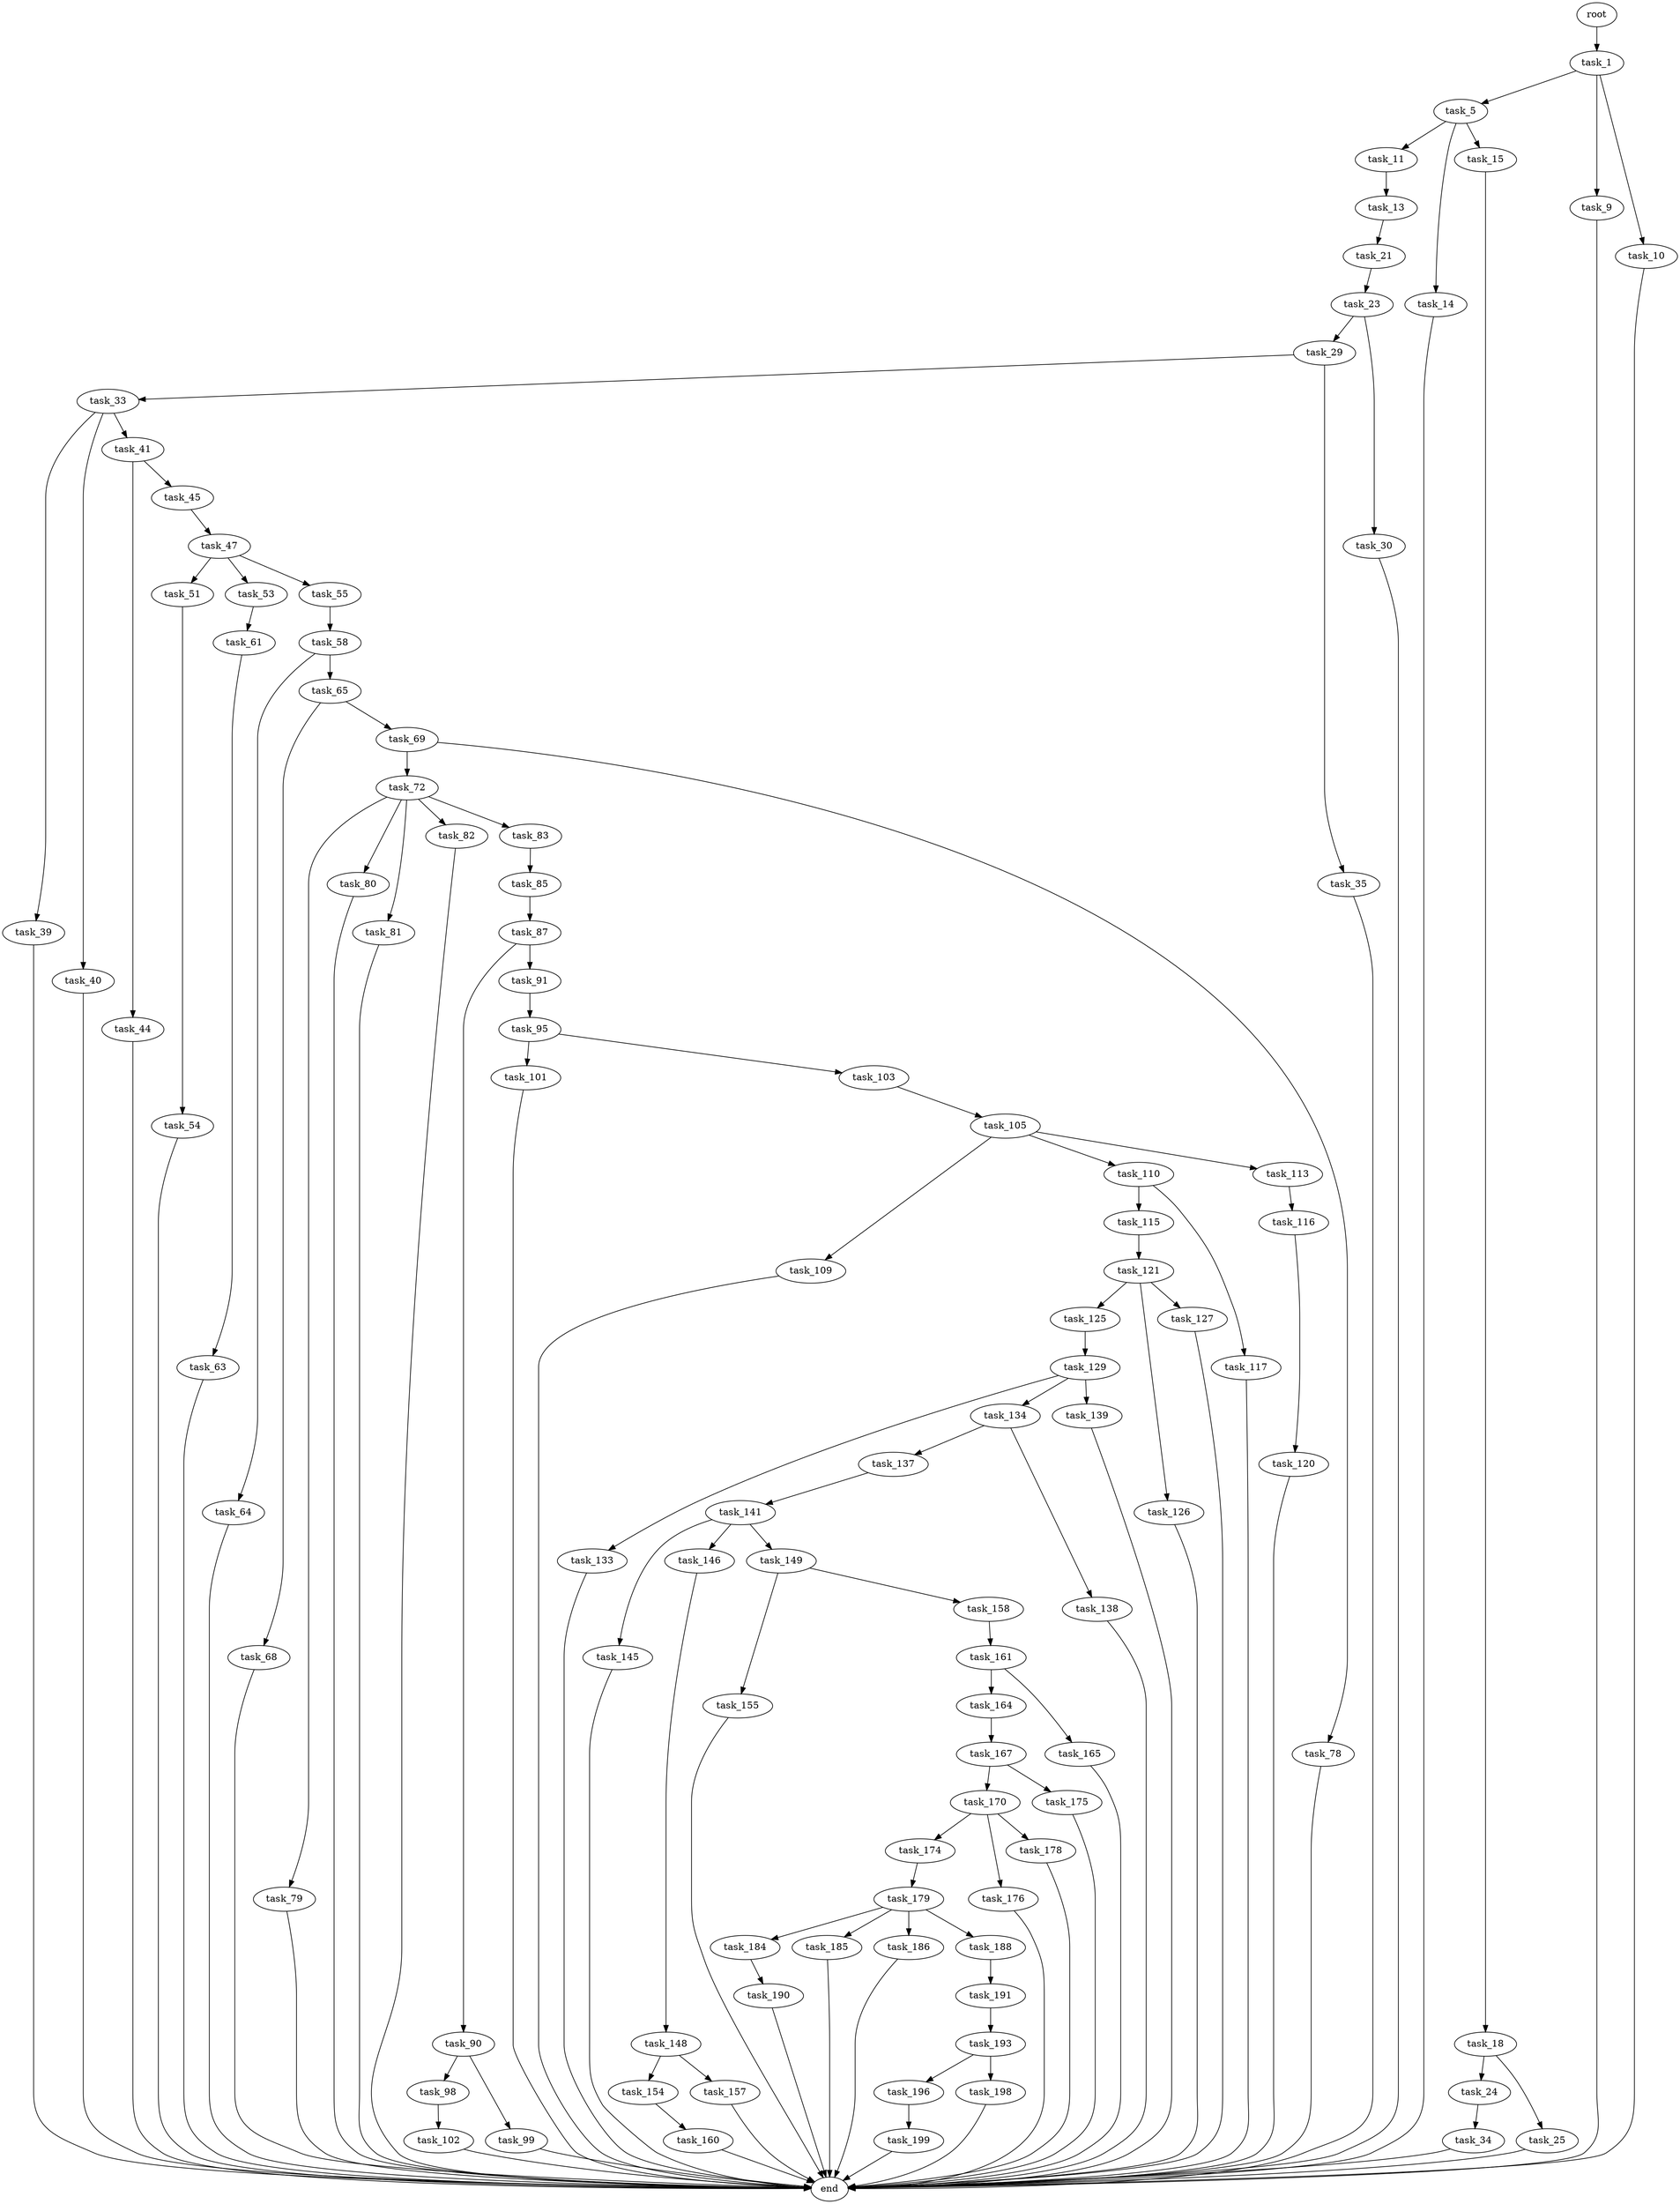 digraph G {
  root [size="0.000000"];
  task_1 [size="448371332583.000000"];
  task_5 [size="152173209660.000000"];
  task_9 [size="782757789696.000000"];
  task_10 [size="782757789696.000000"];
  task_11 [size="90146244587.000000"];
  task_14 [size="1862347529.000000"];
  task_15 [size="549755813888.000000"];
  end [size="0.000000"];
  task_13 [size="231928233984.000000"];
  task_21 [size="19210682712.000000"];
  task_18 [size="8589934592.000000"];
  task_24 [size="11257743898.000000"];
  task_25 [size="68719476736.000000"];
  task_23 [size="46525331012.000000"];
  task_29 [size="30078519500.000000"];
  task_30 [size="134217728000.000000"];
  task_34 [size="681166058054.000000"];
  task_33 [size="134217728000.000000"];
  task_35 [size="7165772968.000000"];
  task_39 [size="28338949388.000000"];
  task_40 [size="17220543592.000000"];
  task_41 [size="256439784043.000000"];
  task_44 [size="28991029248.000000"];
  task_45 [size="609968414068.000000"];
  task_47 [size="8952840132.000000"];
  task_51 [size="368293445632.000000"];
  task_53 [size="298017529700.000000"];
  task_55 [size="25325077556.000000"];
  task_54 [size="229481750966.000000"];
  task_61 [size="29178078590.000000"];
  task_58 [size="22444184494.000000"];
  task_64 [size="28991029248.000000"];
  task_65 [size="7236316951.000000"];
  task_63 [size="87476797708.000000"];
  task_68 [size="1073741824000.000000"];
  task_69 [size="134217728000.000000"];
  task_72 [size="782757789696.000000"];
  task_78 [size="789578280868.000000"];
  task_79 [size="16732501808.000000"];
  task_80 [size="325403629200.000000"];
  task_81 [size="608782781430.000000"];
  task_82 [size="549755813888.000000"];
  task_83 [size="549755813888.000000"];
  task_85 [size="782757789696.000000"];
  task_87 [size="155427018094.000000"];
  task_90 [size="549755813888.000000"];
  task_91 [size="1073741824000.000000"];
  task_98 [size="68719476736.000000"];
  task_99 [size="134217728000.000000"];
  task_95 [size="239941731444.000000"];
  task_101 [size="328263442.000000"];
  task_103 [size="28991029248.000000"];
  task_102 [size="772109990756.000000"];
  task_105 [size="587131977435.000000"];
  task_109 [size="782757789696.000000"];
  task_110 [size="49496119876.000000"];
  task_113 [size="68719476736.000000"];
  task_115 [size="217414501269.000000"];
  task_117 [size="6288183627.000000"];
  task_116 [size="1722829239.000000"];
  task_121 [size="23823905091.000000"];
  task_120 [size="392014625729.000000"];
  task_125 [size="134217728000.000000"];
  task_126 [size="363022651337.000000"];
  task_127 [size="18896785121.000000"];
  task_129 [size="134217728000.000000"];
  task_133 [size="961976342971.000000"];
  task_134 [size="134217728000.000000"];
  task_139 [size="368293445632.000000"];
  task_137 [size="544755264037.000000"];
  task_138 [size="578303745144.000000"];
  task_141 [size="15177307417.000000"];
  task_145 [size="8589934592.000000"];
  task_146 [size="549755813888.000000"];
  task_149 [size="549755813888.000000"];
  task_148 [size="3400540854.000000"];
  task_154 [size="98324428464.000000"];
  task_157 [size="8589934592.000000"];
  task_155 [size="14177107950.000000"];
  task_158 [size="956496667260.000000"];
  task_160 [size="5116178316.000000"];
  task_161 [size="26769154800.000000"];
  task_164 [size="8230386462.000000"];
  task_165 [size="476129686881.000000"];
  task_167 [size="8589934592.000000"];
  task_170 [size="515886370508.000000"];
  task_175 [size="68719476736.000000"];
  task_174 [size="650396389337.000000"];
  task_176 [size="13314021205.000000"];
  task_178 [size="549755813888.000000"];
  task_179 [size="549755813888.000000"];
  task_184 [size="231928233984.000000"];
  task_185 [size="782757789696.000000"];
  task_186 [size="32929160038.000000"];
  task_188 [size="187069931050.000000"];
  task_190 [size="134217728000.000000"];
  task_191 [size="19076208963.000000"];
  task_193 [size="994108483.000000"];
  task_196 [size="661114431851.000000"];
  task_198 [size="199688105424.000000"];
  task_199 [size="844246202112.000000"];

  root -> task_1 [size="1.000000"];
  task_1 -> task_5 [size="838860800.000000"];
  task_1 -> task_9 [size="838860800.000000"];
  task_1 -> task_10 [size="838860800.000000"];
  task_5 -> task_11 [size="134217728.000000"];
  task_5 -> task_14 [size="134217728.000000"];
  task_5 -> task_15 [size="134217728.000000"];
  task_9 -> end [size="1.000000"];
  task_10 -> end [size="1.000000"];
  task_11 -> task_13 [size="75497472.000000"];
  task_14 -> end [size="1.000000"];
  task_15 -> task_18 [size="536870912.000000"];
  task_13 -> task_21 [size="301989888.000000"];
  task_21 -> task_23 [size="838860800.000000"];
  task_18 -> task_24 [size="33554432.000000"];
  task_18 -> task_25 [size="33554432.000000"];
  task_24 -> task_34 [size="679477248.000000"];
  task_25 -> end [size="1.000000"];
  task_23 -> task_29 [size="33554432.000000"];
  task_23 -> task_30 [size="33554432.000000"];
  task_29 -> task_33 [size="838860800.000000"];
  task_29 -> task_35 [size="838860800.000000"];
  task_30 -> end [size="1.000000"];
  task_34 -> end [size="1.000000"];
  task_33 -> task_39 [size="209715200.000000"];
  task_33 -> task_40 [size="209715200.000000"];
  task_33 -> task_41 [size="209715200.000000"];
  task_35 -> end [size="1.000000"];
  task_39 -> end [size="1.000000"];
  task_40 -> end [size="1.000000"];
  task_41 -> task_44 [size="209715200.000000"];
  task_41 -> task_45 [size="209715200.000000"];
  task_44 -> end [size="1.000000"];
  task_45 -> task_47 [size="536870912.000000"];
  task_47 -> task_51 [size="411041792.000000"];
  task_47 -> task_53 [size="411041792.000000"];
  task_47 -> task_55 [size="411041792.000000"];
  task_51 -> task_54 [size="411041792.000000"];
  task_53 -> task_61 [size="679477248.000000"];
  task_55 -> task_58 [size="411041792.000000"];
  task_54 -> end [size="1.000000"];
  task_61 -> task_63 [size="75497472.000000"];
  task_58 -> task_64 [size="536870912.000000"];
  task_58 -> task_65 [size="536870912.000000"];
  task_64 -> end [size="1.000000"];
  task_65 -> task_68 [size="679477248.000000"];
  task_65 -> task_69 [size="679477248.000000"];
  task_63 -> end [size="1.000000"];
  task_68 -> end [size="1.000000"];
  task_69 -> task_72 [size="209715200.000000"];
  task_69 -> task_78 [size="209715200.000000"];
  task_72 -> task_79 [size="679477248.000000"];
  task_72 -> task_80 [size="679477248.000000"];
  task_72 -> task_81 [size="679477248.000000"];
  task_72 -> task_82 [size="679477248.000000"];
  task_72 -> task_83 [size="679477248.000000"];
  task_78 -> end [size="1.000000"];
  task_79 -> end [size="1.000000"];
  task_80 -> end [size="1.000000"];
  task_81 -> end [size="1.000000"];
  task_82 -> end [size="1.000000"];
  task_83 -> task_85 [size="536870912.000000"];
  task_85 -> task_87 [size="679477248.000000"];
  task_87 -> task_90 [size="301989888.000000"];
  task_87 -> task_91 [size="301989888.000000"];
  task_90 -> task_98 [size="536870912.000000"];
  task_90 -> task_99 [size="536870912.000000"];
  task_91 -> task_95 [size="838860800.000000"];
  task_98 -> task_102 [size="134217728.000000"];
  task_99 -> end [size="1.000000"];
  task_95 -> task_101 [size="679477248.000000"];
  task_95 -> task_103 [size="679477248.000000"];
  task_101 -> end [size="1.000000"];
  task_103 -> task_105 [size="75497472.000000"];
  task_102 -> end [size="1.000000"];
  task_105 -> task_109 [size="411041792.000000"];
  task_105 -> task_110 [size="411041792.000000"];
  task_105 -> task_113 [size="411041792.000000"];
  task_109 -> end [size="1.000000"];
  task_110 -> task_115 [size="75497472.000000"];
  task_110 -> task_117 [size="75497472.000000"];
  task_113 -> task_116 [size="134217728.000000"];
  task_115 -> task_121 [size="679477248.000000"];
  task_117 -> end [size="1.000000"];
  task_116 -> task_120 [size="33554432.000000"];
  task_121 -> task_125 [size="33554432.000000"];
  task_121 -> task_126 [size="33554432.000000"];
  task_121 -> task_127 [size="33554432.000000"];
  task_120 -> end [size="1.000000"];
  task_125 -> task_129 [size="209715200.000000"];
  task_126 -> end [size="1.000000"];
  task_127 -> end [size="1.000000"];
  task_129 -> task_133 [size="209715200.000000"];
  task_129 -> task_134 [size="209715200.000000"];
  task_129 -> task_139 [size="209715200.000000"];
  task_133 -> end [size="1.000000"];
  task_134 -> task_137 [size="209715200.000000"];
  task_134 -> task_138 [size="209715200.000000"];
  task_139 -> end [size="1.000000"];
  task_137 -> task_141 [size="838860800.000000"];
  task_138 -> end [size="1.000000"];
  task_141 -> task_145 [size="301989888.000000"];
  task_141 -> task_146 [size="301989888.000000"];
  task_141 -> task_149 [size="301989888.000000"];
  task_145 -> end [size="1.000000"];
  task_146 -> task_148 [size="536870912.000000"];
  task_149 -> task_155 [size="536870912.000000"];
  task_149 -> task_158 [size="536870912.000000"];
  task_148 -> task_154 [size="75497472.000000"];
  task_148 -> task_157 [size="75497472.000000"];
  task_154 -> task_160 [size="134217728.000000"];
  task_157 -> end [size="1.000000"];
  task_155 -> end [size="1.000000"];
  task_158 -> task_161 [size="838860800.000000"];
  task_160 -> end [size="1.000000"];
  task_161 -> task_164 [size="134217728.000000"];
  task_161 -> task_165 [size="134217728.000000"];
  task_164 -> task_167 [size="536870912.000000"];
  task_165 -> end [size="1.000000"];
  task_167 -> task_170 [size="33554432.000000"];
  task_167 -> task_175 [size="33554432.000000"];
  task_170 -> task_174 [size="838860800.000000"];
  task_170 -> task_176 [size="838860800.000000"];
  task_170 -> task_178 [size="838860800.000000"];
  task_175 -> end [size="1.000000"];
  task_174 -> task_179 [size="679477248.000000"];
  task_176 -> end [size="1.000000"];
  task_178 -> end [size="1.000000"];
  task_179 -> task_184 [size="536870912.000000"];
  task_179 -> task_185 [size="536870912.000000"];
  task_179 -> task_186 [size="536870912.000000"];
  task_179 -> task_188 [size="536870912.000000"];
  task_184 -> task_190 [size="301989888.000000"];
  task_185 -> end [size="1.000000"];
  task_186 -> end [size="1.000000"];
  task_188 -> task_191 [size="838860800.000000"];
  task_190 -> end [size="1.000000"];
  task_191 -> task_193 [size="301989888.000000"];
  task_193 -> task_196 [size="33554432.000000"];
  task_193 -> task_198 [size="33554432.000000"];
  task_196 -> task_199 [size="679477248.000000"];
  task_198 -> end [size="1.000000"];
  task_199 -> end [size="1.000000"];
}

